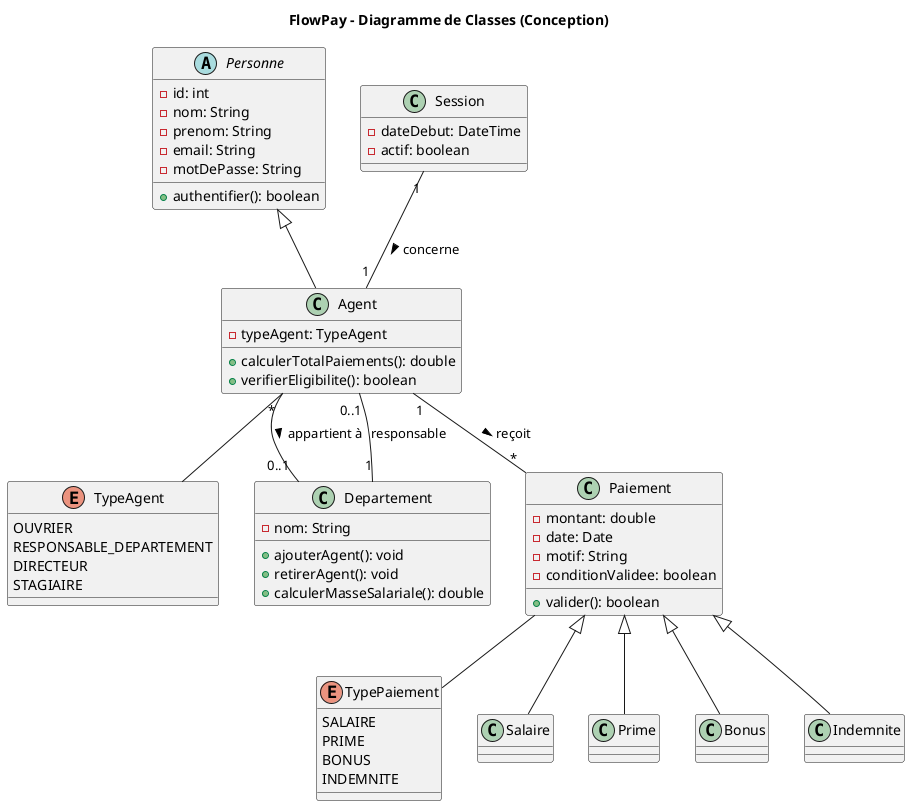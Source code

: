 @startuml
title FlowPay - Diagramme de Classes (Conception)

' ==================== ENUMERATIONS ====================
enum TypeAgent {
  OUVRIER
  RESPONSABLE_DEPARTEMENT
  DIRECTEUR
  STAGIAIRE
}

enum TypePaiement {
  SALAIRE
  PRIME
  BONUS
  INDEMNITE
}

' ==================== MODELS ====================
abstract class Personne {
  - id: int
  - nom: String
  - prenom: String
  - email: String
  - motDePasse: String
  + authentifier(): boolean
}

class Agent {
  - typeAgent: TypeAgent
  + calculerTotalPaiements(): double
  + verifierEligibilite(): boolean
}

class Departement {
  - nom: String
  + ajouterAgent(): void
  + retirerAgent(): void
  + calculerMasseSalariale(): double
}

class Paiement {
  - montant: double
  - date: Date
  - motif: String
  - conditionValidee: boolean
  + valider(): boolean
}

class Salaire
class Prime
class Bonus
class Indemnite

class Session {
  - dateDebut: DateTime
  - actif: boolean
}

' ==================== RELATIONSHIPS ====================

' Inheritance
Personne <|-- Agent
Paiement <|-- Salaire
Paiement <|-- Prime
Paiement <|-- Bonus
Paiement <|-- Indemnite

' Associations
Agent "1" -- "*" Paiement : reçoit >
Agent "*" -- "0..1" Departement : appartient à >
Agent -- TypeAgent
Departement "1" -- "0..1" Agent : responsable
Paiement -- TypePaiement
Session "1" -- "1" Agent : concerne >

@enduml